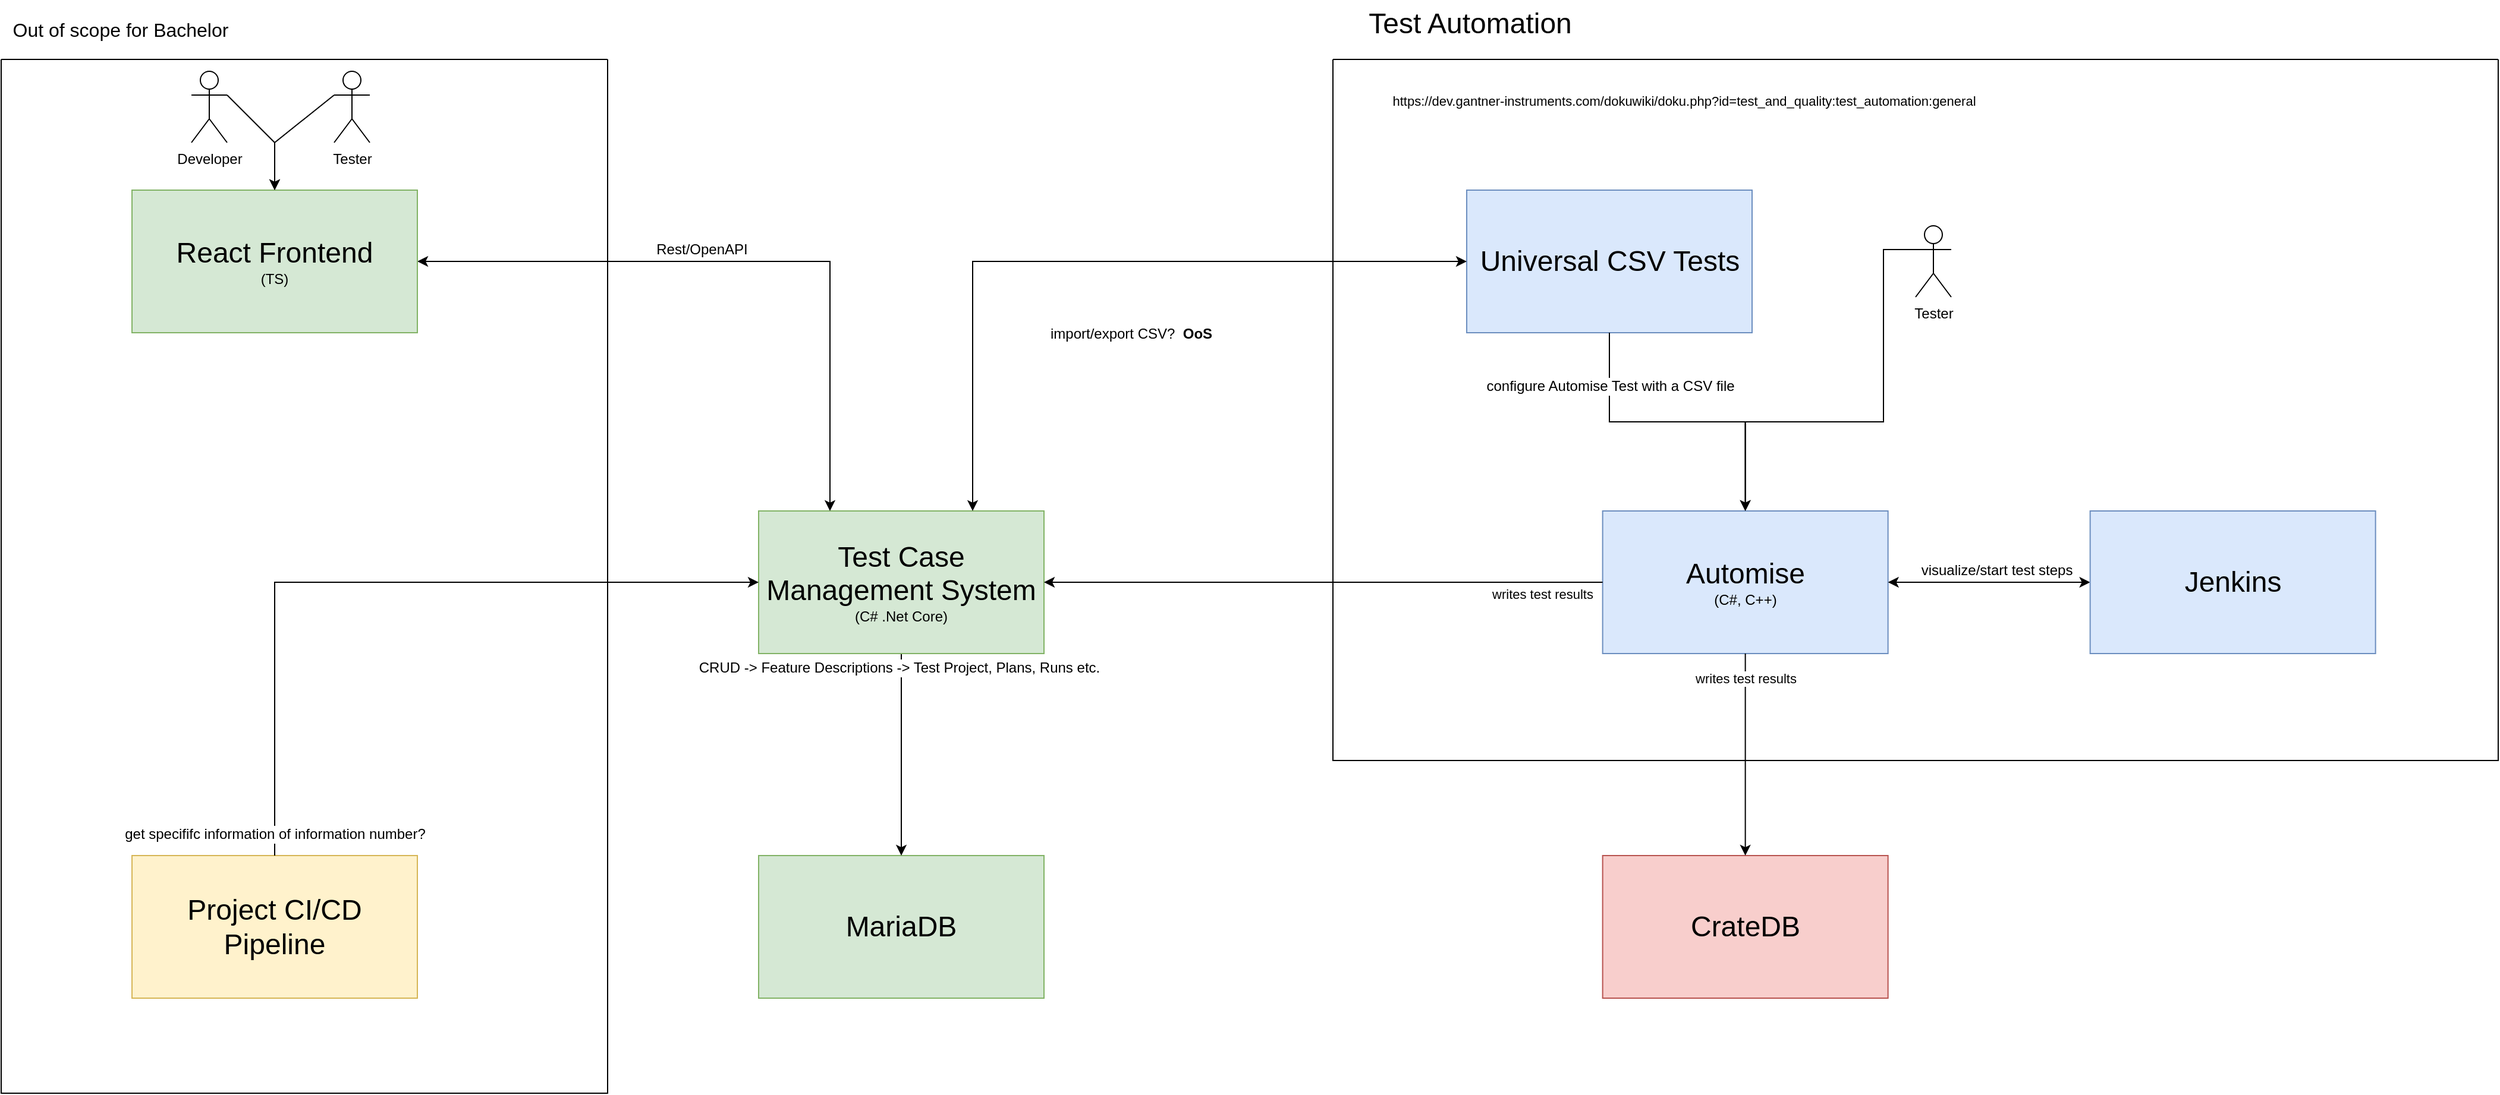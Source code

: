 <mxfile version="15.5.8" type="device"><diagram name="Page-1" id="f96WgXrJF7w2DZCyWAKk"><mxGraphModel dx="4021" dy="2120" grid="1" gridSize="10" guides="1" tooltips="1" connect="1" arrows="1" fold="1" page="1" pageScale="1" pageWidth="827" pageHeight="1169" math="0" shadow="0"><root><mxCell id="0"/><mxCell id="1" parent="0"/><mxCell id="1aQ4Zla8gFwNtVFZ-AiG-15" value="" style="swimlane;startSize=0;fontSize=11;" parent="1" vertex="1"><mxGeometry x="-50" y="90" width="980" height="590" as="geometry"><mxRectangle x="-50" y="90" width="50" height="40" as="alternateBounds"/></mxGeometry></mxCell><mxCell id="1aQ4Zla8gFwNtVFZ-AiG-16" value="https://dev.gantner-instruments.com/dokuwiki/doku.php?id=test_and_quality:test_automation:general" style="text;html=1;align=center;verticalAlign=middle;resizable=0;points=[];autosize=1;strokeColor=none;fillColor=none;fontSize=11;" parent="1aQ4Zla8gFwNtVFZ-AiG-15" vertex="1"><mxGeometry x="40" y="20" width="510" height="30" as="geometry"/></mxCell><mxCell id="1aQ4Zla8gFwNtVFZ-AiG-11" value="&lt;font style=&quot;font-size: 24px;&quot;&gt;Universal CSV Tests&lt;/font&gt;" style="rounded=0;whiteSpace=wrap;html=1;fillColor=#dae8fc;strokeColor=#6c8ebf;" parent="1aQ4Zla8gFwNtVFZ-AiG-15" vertex="1"><mxGeometry x="112.5" y="110" width="240" height="120" as="geometry"/></mxCell><mxCell id="1aQ4Zla8gFwNtVFZ-AiG-1" value="&lt;font style=&quot;&quot;&gt;&lt;span style=&quot;font-size: 24px;&quot;&gt;Automise&lt;/span&gt;&lt;br&gt;&lt;font style=&quot;font-size: 12px;&quot;&gt;(C#, C++)&lt;/font&gt;&lt;br&gt;&lt;/font&gt;" style="rounded=0;whiteSpace=wrap;html=1;fillColor=#dae8fc;strokeColor=#6c8ebf;" parent="1aQ4Zla8gFwNtVFZ-AiG-15" vertex="1"><mxGeometry x="226.82" y="380" width="240" height="120" as="geometry"/></mxCell><mxCell id="1aQ4Zla8gFwNtVFZ-AiG-12" style="edgeStyle=orthogonalEdgeStyle;rounded=0;orthogonalLoop=1;jettySize=auto;html=1;entryX=0.5;entryY=0;entryDx=0;entryDy=0;fontSize=11;" parent="1aQ4Zla8gFwNtVFZ-AiG-15" source="1aQ4Zla8gFwNtVFZ-AiG-11" target="1aQ4Zla8gFwNtVFZ-AiG-1" edge="1"><mxGeometry relative="1" as="geometry"/></mxCell><mxCell id="1aQ4Zla8gFwNtVFZ-AiG-38" value="configure Automise Test with a CSV file" style="edgeLabel;html=1;align=center;verticalAlign=middle;resizable=0;points=[];fontSize=12;" parent="1aQ4Zla8gFwNtVFZ-AiG-12" vertex="1" connectable="0"><mxGeometry x="-0.743" y="-2" relative="1" as="geometry"><mxPoint x="2" y="11" as="offset"/></mxGeometry></mxCell><mxCell id="1aQ4Zla8gFwNtVFZ-AiG-10" style="edgeStyle=orthogonalEdgeStyle;rounded=0;orthogonalLoop=1;jettySize=auto;html=1;exitX=0.5;exitY=1;exitDx=0;exitDy=0;fontSize=11;" parent="1aQ4Zla8gFwNtVFZ-AiG-15" edge="1"><mxGeometry relative="1" as="geometry"><mxPoint x="510.82" y="440" as="sourcePoint"/><mxPoint x="510.82" y="440" as="targetPoint"/></mxGeometry></mxCell><mxCell id="IV9MoBWmYWmBW-QY7avg-2" value="" style="endArrow=classic;startArrow=classic;html=1;rounded=0;entryX=0;entryY=0.5;entryDx=0;entryDy=0;exitX=1;exitY=0.5;exitDx=0;exitDy=0;" parent="1aQ4Zla8gFwNtVFZ-AiG-15" source="1aQ4Zla8gFwNtVFZ-AiG-1" target="1aQ4Zla8gFwNtVFZ-AiG-7" edge="1"><mxGeometry width="50" height="50" relative="1" as="geometry"><mxPoint x="391.82" y="439.58" as="sourcePoint"/><mxPoint x="636.82" y="439.58" as="targetPoint"/></mxGeometry></mxCell><mxCell id="IV9MoBWmYWmBW-QY7avg-3" value="&lt;span style=&quot;font-size: 12px&quot;&gt;visualize/start test steps&lt;/span&gt;" style="edgeLabel;html=1;align=center;verticalAlign=middle;resizable=0;points=[];" parent="IV9MoBWmYWmBW-QY7avg-2" vertex="1" connectable="0"><mxGeometry x="-0.352" y="-2" relative="1" as="geometry"><mxPoint x="36" y="-12" as="offset"/></mxGeometry></mxCell><mxCell id="1aQ4Zla8gFwNtVFZ-AiG-7" value="&lt;font style=&quot;font-size: 24px;&quot;&gt;Jenkins&lt;/font&gt;" style="rounded=0;whiteSpace=wrap;html=1;fillColor=#dae8fc;strokeColor=#6c8ebf;" parent="1aQ4Zla8gFwNtVFZ-AiG-15" vertex="1"><mxGeometry x="636.82" y="380" width="240" height="120" as="geometry"/></mxCell><mxCell id="WGsBbb1lFy_ZqLdGjQi--1" style="edgeStyle=orthogonalEdgeStyle;rounded=0;orthogonalLoop=1;jettySize=auto;html=1;entryX=0.5;entryY=0;entryDx=0;entryDy=0;exitX=0;exitY=0.333;exitDx=0;exitDy=0;exitPerimeter=0;" edge="1" parent="1aQ4Zla8gFwNtVFZ-AiG-15" source="IV9MoBWmYWmBW-QY7avg-4" target="1aQ4Zla8gFwNtVFZ-AiG-1"><mxGeometry relative="1" as="geometry"><Array as="points"><mxPoint x="463" y="160"/><mxPoint x="463" y="305"/><mxPoint x="347" y="305"/></Array></mxGeometry></mxCell><mxCell id="IV9MoBWmYWmBW-QY7avg-4" value="Tester" style="shape=umlActor;verticalLabelPosition=bottom;verticalAlign=top;html=1;outlineConnect=0;" parent="1aQ4Zla8gFwNtVFZ-AiG-15" vertex="1"><mxGeometry x="490" y="140" width="30" height="60" as="geometry"/></mxCell><mxCell id="1aQ4Zla8gFwNtVFZ-AiG-17" value="&lt;font style=&quot;font-size: 24px;&quot;&gt;Test Automation&lt;/font&gt;" style="text;html=1;align=center;verticalAlign=middle;resizable=0;points=[];autosize=1;strokeColor=none;fillColor=none;fontSize=11;" parent="1" vertex="1"><mxGeometry x="-30" y="40" width="190" height="40" as="geometry"/></mxCell><mxCell id="1aQ4Zla8gFwNtVFZ-AiG-3" value="&lt;font style=&quot;font-size: 24px;&quot;&gt;CrateDB&lt;/font&gt;" style="rounded=0;whiteSpace=wrap;html=1;fillColor=#f8cecc;strokeColor=#b85450;" parent="1" vertex="1"><mxGeometry x="176.82" y="760" width="240" height="120" as="geometry"/></mxCell><mxCell id="1aQ4Zla8gFwNtVFZ-AiG-4" value="" style="endArrow=classic;html=1;rounded=0;fontSize=24;exitX=0.5;exitY=1;exitDx=0;exitDy=0;entryX=0.5;entryY=0;entryDx=0;entryDy=0;" parent="1" source="1aQ4Zla8gFwNtVFZ-AiG-1" target="1aQ4Zla8gFwNtVFZ-AiG-3" edge="1"><mxGeometry width="50" height="50" relative="1" as="geometry"><mxPoint x="390" y="740" as="sourcePoint"/><mxPoint x="440" y="690" as="targetPoint"/></mxGeometry></mxCell><mxCell id="-Yvk3Jp_ioSxefIqhNEg-4" value="writes test results" style="edgeLabel;html=1;align=center;verticalAlign=middle;resizable=0;points=[];" parent="1aQ4Zla8gFwNtVFZ-AiG-4" vertex="1" connectable="0"><mxGeometry x="-0.71" y="1" relative="1" as="geometry"><mxPoint x="-1" y="-4" as="offset"/></mxGeometry></mxCell><mxCell id="1aQ4Zla8gFwNtVFZ-AiG-23" value="&lt;font style=&quot;font-size: 24px;&quot;&gt;MariaDB&lt;/font&gt;" style="rounded=0;whiteSpace=wrap;html=1;fillColor=#d5e8d4;strokeColor=#82b366;" parent="1" vertex="1"><mxGeometry x="-533" y="760" width="240" height="120" as="geometry"/></mxCell><mxCell id="1aQ4Zla8gFwNtVFZ-AiG-33" style="edgeStyle=none;rounded=0;orthogonalLoop=1;jettySize=auto;html=1;entryX=0.5;entryY=0;entryDx=0;entryDy=0;fontSize=24;" parent="1" source="1aQ4Zla8gFwNtVFZ-AiG-32" target="1aQ4Zla8gFwNtVFZ-AiG-23" edge="1"><mxGeometry relative="1" as="geometry"/></mxCell><mxCell id="1aQ4Zla8gFwNtVFZ-AiG-40" value="CRUD -&amp;gt; Feature Descriptions -&amp;gt; Test Project, Plans, Runs etc." style="edgeLabel;html=1;align=center;verticalAlign=middle;resizable=0;points=[];fontSize=12;" parent="1aQ4Zla8gFwNtVFZ-AiG-33" vertex="1" connectable="0"><mxGeometry x="-0.864" y="-2" relative="1" as="geometry"><mxPoint as="offset"/></mxGeometry></mxCell><mxCell id="1aQ4Zla8gFwNtVFZ-AiG-32" value="&lt;font style=&quot;&quot;&gt;&lt;span style=&quot;font-size: 24px;&quot;&gt;Test Case Management System&lt;/span&gt;&lt;br&gt;&lt;font style=&quot;font-size: 12px;&quot;&gt;(C# .Net Core)&lt;/font&gt;&lt;br&gt;&lt;/font&gt;" style="rounded=0;whiteSpace=wrap;html=1;fillColor=#d5e8d4;strokeColor=#82b366;" parent="1" vertex="1"><mxGeometry x="-533" y="470" width="240" height="120" as="geometry"/></mxCell><mxCell id="1aQ4Zla8gFwNtVFZ-AiG-43" value="" style="endArrow=classic;startArrow=classic;html=1;rounded=0;strokeColor=default;fontSize=12;exitX=1;exitY=0.5;exitDx=0;exitDy=0;entryX=0.25;entryY=0;entryDx=0;entryDy=0;" parent="1" source="1aQ4Zla8gFwNtVFZ-AiG-22" target="1aQ4Zla8gFwNtVFZ-AiG-32" edge="1"><mxGeometry width="50" height="50" relative="1" as="geometry"><mxPoint x="-640" y="280" as="sourcePoint"/><mxPoint x="-590" y="230" as="targetPoint"/><Array as="points"><mxPoint x="-473" y="260"/></Array></mxGeometry></mxCell><mxCell id="1aQ4Zla8gFwNtVFZ-AiG-55" value="Rest/OpenAPI" style="edgeLabel;html=1;align=center;verticalAlign=middle;resizable=0;points=[];fontSize=12;" parent="1aQ4Zla8gFwNtVFZ-AiG-43" vertex="1" connectable="0"><mxGeometry x="-0.191" y="4" relative="1" as="geometry"><mxPoint x="13" y="-6" as="offset"/></mxGeometry></mxCell><mxCell id="1aQ4Zla8gFwNtVFZ-AiG-51" value="&lt;font style=&quot;font-size: 16px;&quot;&gt;Out of scope for Bachelor&lt;/font&gt;" style="text;html=1;align=center;verticalAlign=middle;resizable=0;points=[];autosize=1;strokeColor=none;fillColor=none;fontSize=12;" parent="1" vertex="1"><mxGeometry x="-1170" y="50" width="200" height="30" as="geometry"/></mxCell><mxCell id="1aQ4Zla8gFwNtVFZ-AiG-52" value="" style="swimlane;startSize=0;fontSize=16;" parent="1" vertex="1"><mxGeometry x="-1170" y="90" width="510" height="870" as="geometry"><mxRectangle x="-1160" y="680" width="50" height="40" as="alternateBounds"/></mxGeometry></mxCell><mxCell id="1aQ4Zla8gFwNtVFZ-AiG-48" value="&lt;font style=&quot;&quot;&gt;&lt;span style=&quot;font-size: 24px;&quot;&gt;Project CI/CD Pipeline&lt;/span&gt;&lt;br&gt;&lt;/font&gt;" style="rounded=0;whiteSpace=wrap;html=1;fillColor=#fff2cc;strokeColor=#d6b656;" parent="1aQ4Zla8gFwNtVFZ-AiG-52" vertex="1"><mxGeometry x="110" y="670" width="240" height="120" as="geometry"/></mxCell><mxCell id="1aQ4Zla8gFwNtVFZ-AiG-22" value="&lt;font style=&quot;&quot;&gt;&lt;span style=&quot;font-size: 24px;&quot;&gt;React Frontend&lt;/span&gt;&lt;br&gt;&lt;font style=&quot;font-size: 12px;&quot;&gt;(TS)&lt;/font&gt;&lt;br&gt;&lt;/font&gt;" style="rounded=0;whiteSpace=wrap;html=1;fillColor=#d5e8d4;strokeColor=#82b366;" parent="1aQ4Zla8gFwNtVFZ-AiG-52" vertex="1"><mxGeometry x="110" y="110" width="240" height="120" as="geometry"/></mxCell><mxCell id="1aQ4Zla8gFwNtVFZ-AiG-62" value="Tester" style="shape=umlActor;verticalLabelPosition=bottom;verticalAlign=top;html=1;outlineConnect=0;fontSize=12;" parent="1aQ4Zla8gFwNtVFZ-AiG-52" vertex="1"><mxGeometry x="280" y="10" width="30" height="60" as="geometry"/></mxCell><mxCell id="1aQ4Zla8gFwNtVFZ-AiG-66" value="Developer" style="shape=umlActor;verticalLabelPosition=bottom;verticalAlign=top;html=1;outlineConnect=0;fontSize=12;" parent="1aQ4Zla8gFwNtVFZ-AiG-52" vertex="1"><mxGeometry x="160" y="10" width="30" height="60" as="geometry"/></mxCell><mxCell id="1aQ4Zla8gFwNtVFZ-AiG-68" style="edgeStyle=none;rounded=0;orthogonalLoop=1;jettySize=auto;html=1;strokeColor=default;fontSize=12;entryX=0.5;entryY=0;entryDx=0;entryDy=0;exitX=1;exitY=0.333;exitDx=0;exitDy=0;exitPerimeter=0;" parent="1aQ4Zla8gFwNtVFZ-AiG-52" source="1aQ4Zla8gFwNtVFZ-AiG-66" target="1aQ4Zla8gFwNtVFZ-AiG-22" edge="1"><mxGeometry relative="1" as="geometry"><mxPoint x="757" y="10" as="targetPoint"/><Array as="points"><mxPoint x="230" y="70"/></Array></mxGeometry></mxCell><mxCell id="1aQ4Zla8gFwNtVFZ-AiG-53" style="edgeStyle=none;rounded=0;orthogonalLoop=1;jettySize=auto;html=1;entryX=0;entryY=0.5;entryDx=0;entryDy=0;strokeColor=default;fontSize=16;" parent="1" source="1aQ4Zla8gFwNtVFZ-AiG-48" target="1aQ4Zla8gFwNtVFZ-AiG-32" edge="1"><mxGeometry relative="1" as="geometry"><Array as="points"><mxPoint x="-940" y="530"/></Array></mxGeometry></mxCell><mxCell id="1aQ4Zla8gFwNtVFZ-AiG-54" value="get specififc information of information number?" style="edgeLabel;html=1;align=center;verticalAlign=middle;resizable=0;points=[];fontSize=12;" parent="1aQ4Zla8gFwNtVFZ-AiG-53" vertex="1" connectable="0"><mxGeometry x="-0.642" y="1" relative="1" as="geometry"><mxPoint x="1" y="96" as="offset"/></mxGeometry></mxCell><mxCell id="1aQ4Zla8gFwNtVFZ-AiG-57" value="" style="endArrow=classic;startArrow=classic;html=1;rounded=0;strokeColor=default;fontSize=12;exitX=0.75;exitY=0;exitDx=0;exitDy=0;entryX=0;entryY=0.5;entryDx=0;entryDy=0;" parent="1" source="1aQ4Zla8gFwNtVFZ-AiG-32" target="1aQ4Zla8gFwNtVFZ-AiG-11" edge="1"><mxGeometry width="50" height="50" relative="1" as="geometry"><mxPoint x="-150" y="290" as="sourcePoint"/><mxPoint x="-100" y="240" as="targetPoint"/><Array as="points"><mxPoint x="-353" y="260"/><mxPoint x="-170" y="260"/><mxPoint x="40" y="260"/></Array></mxGeometry></mxCell><mxCell id="1aQ4Zla8gFwNtVFZ-AiG-60" value="import/export CSV?&amp;nbsp; &lt;b&gt;OoS&lt;/b&gt;" style="edgeLabel;html=1;align=center;verticalAlign=middle;resizable=0;points=[];fontSize=12;" parent="1aQ4Zla8gFwNtVFZ-AiG-57" vertex="1" connectable="0"><mxGeometry x="-0.614" y="1" relative="1" as="geometry"><mxPoint x="134" y="-29" as="offset"/></mxGeometry></mxCell><mxCell id="1aQ4Zla8gFwNtVFZ-AiG-72" style="edgeStyle=none;rounded=0;orthogonalLoop=1;jettySize=auto;html=1;exitX=0;exitY=0.333;exitDx=0;exitDy=0;exitPerimeter=0;strokeColor=default;fontSize=12;" parent="1" source="1aQ4Zla8gFwNtVFZ-AiG-62" edge="1"><mxGeometry relative="1" as="geometry"><Array as="points"><mxPoint x="-940" y="160"/></Array><mxPoint x="-940" y="200" as="targetPoint"/></mxGeometry></mxCell><mxCell id="-Yvk3Jp_ioSxefIqhNEg-3" style="edgeStyle=orthogonalEdgeStyle;rounded=0;orthogonalLoop=1;jettySize=auto;html=1;exitX=0;exitY=0.5;exitDx=0;exitDy=0;entryX=1;entryY=0.5;entryDx=0;entryDy=0;" parent="1" source="1aQ4Zla8gFwNtVFZ-AiG-1" target="1aQ4Zla8gFwNtVFZ-AiG-32" edge="1"><mxGeometry relative="1" as="geometry"><Array as="points"><mxPoint x="-180" y="530"/><mxPoint x="-180" y="530"/></Array></mxGeometry></mxCell><mxCell id="-Yvk3Jp_ioSxefIqhNEg-5" value="writes test results" style="edgeLabel;html=1;align=center;verticalAlign=middle;resizable=0;points=[];" parent="-Yvk3Jp_ioSxefIqhNEg-3" vertex="1" connectable="0"><mxGeometry x="-0.725" y="-3" relative="1" as="geometry"><mxPoint x="13" y="13" as="offset"/></mxGeometry></mxCell></root></mxGraphModel></diagram></mxfile>